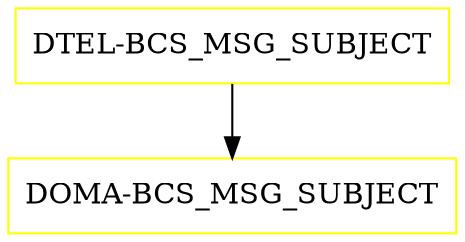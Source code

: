 digraph G {
  "DTEL-BCS_MSG_SUBJECT" [shape=box,color=yellow];
  "DOMA-BCS_MSG_SUBJECT" [shape=box,color=yellow,URL="./DOMA_BCS_MSG_SUBJECT.html"];
  "DTEL-BCS_MSG_SUBJECT" -> "DOMA-BCS_MSG_SUBJECT";
}
